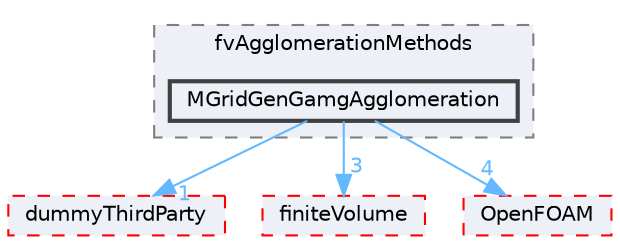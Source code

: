 digraph "src/fvAgglomerationMethods/MGridGenGamgAgglomeration"
{
 // LATEX_PDF_SIZE
  bgcolor="transparent";
  edge [fontname=Helvetica,fontsize=10,labelfontname=Helvetica,labelfontsize=10];
  node [fontname=Helvetica,fontsize=10,shape=box,height=0.2,width=0.4];
  compound=true
  subgraph clusterdir_41168bd370834a1b1cba6e5748145d93 {
    graph [ bgcolor="#edf0f7", pencolor="grey50", label="fvAgglomerationMethods", fontname=Helvetica,fontsize=10 style="filled,dashed", URL="dir_41168bd370834a1b1cba6e5748145d93.html",tooltip=""]
  dir_8252eed3526560467fad74ea10feb300 [label="MGridGenGamgAgglomeration", fillcolor="#edf0f7", color="grey25", style="filled,bold", URL="dir_8252eed3526560467fad74ea10feb300.html",tooltip=""];
  }
  dir_3dbf595be03a0daf8d8ce1c2eec1d958 [label="dummyThirdParty", fillcolor="#edf0f7", color="red", style="filled,dashed", URL="dir_3dbf595be03a0daf8d8ce1c2eec1d958.html",tooltip=""];
  dir_9bd15774b555cf7259a6fa18f99fe99b [label="finiteVolume", fillcolor="#edf0f7", color="red", style="filled,dashed", URL="dir_9bd15774b555cf7259a6fa18f99fe99b.html",tooltip=""];
  dir_c5473ff19b20e6ec4dfe5c310b3778a8 [label="OpenFOAM", fillcolor="#edf0f7", color="red", style="filled,dashed", URL="dir_c5473ff19b20e6ec4dfe5c310b3778a8.html",tooltip=""];
  dir_8252eed3526560467fad74ea10feb300->dir_3dbf595be03a0daf8d8ce1c2eec1d958 [headlabel="1", labeldistance=1.5 headhref="dir_002393_001071.html" href="dir_002393_001071.html" color="steelblue1" fontcolor="steelblue1"];
  dir_8252eed3526560467fad74ea10feb300->dir_9bd15774b555cf7259a6fa18f99fe99b [headlabel="3", labeldistance=1.5 headhref="dir_002393_001387.html" href="dir_002393_001387.html" color="steelblue1" fontcolor="steelblue1"];
  dir_8252eed3526560467fad74ea10feb300->dir_c5473ff19b20e6ec4dfe5c310b3778a8 [headlabel="4", labeldistance=1.5 headhref="dir_002393_002695.html" href="dir_002393_002695.html" color="steelblue1" fontcolor="steelblue1"];
}
